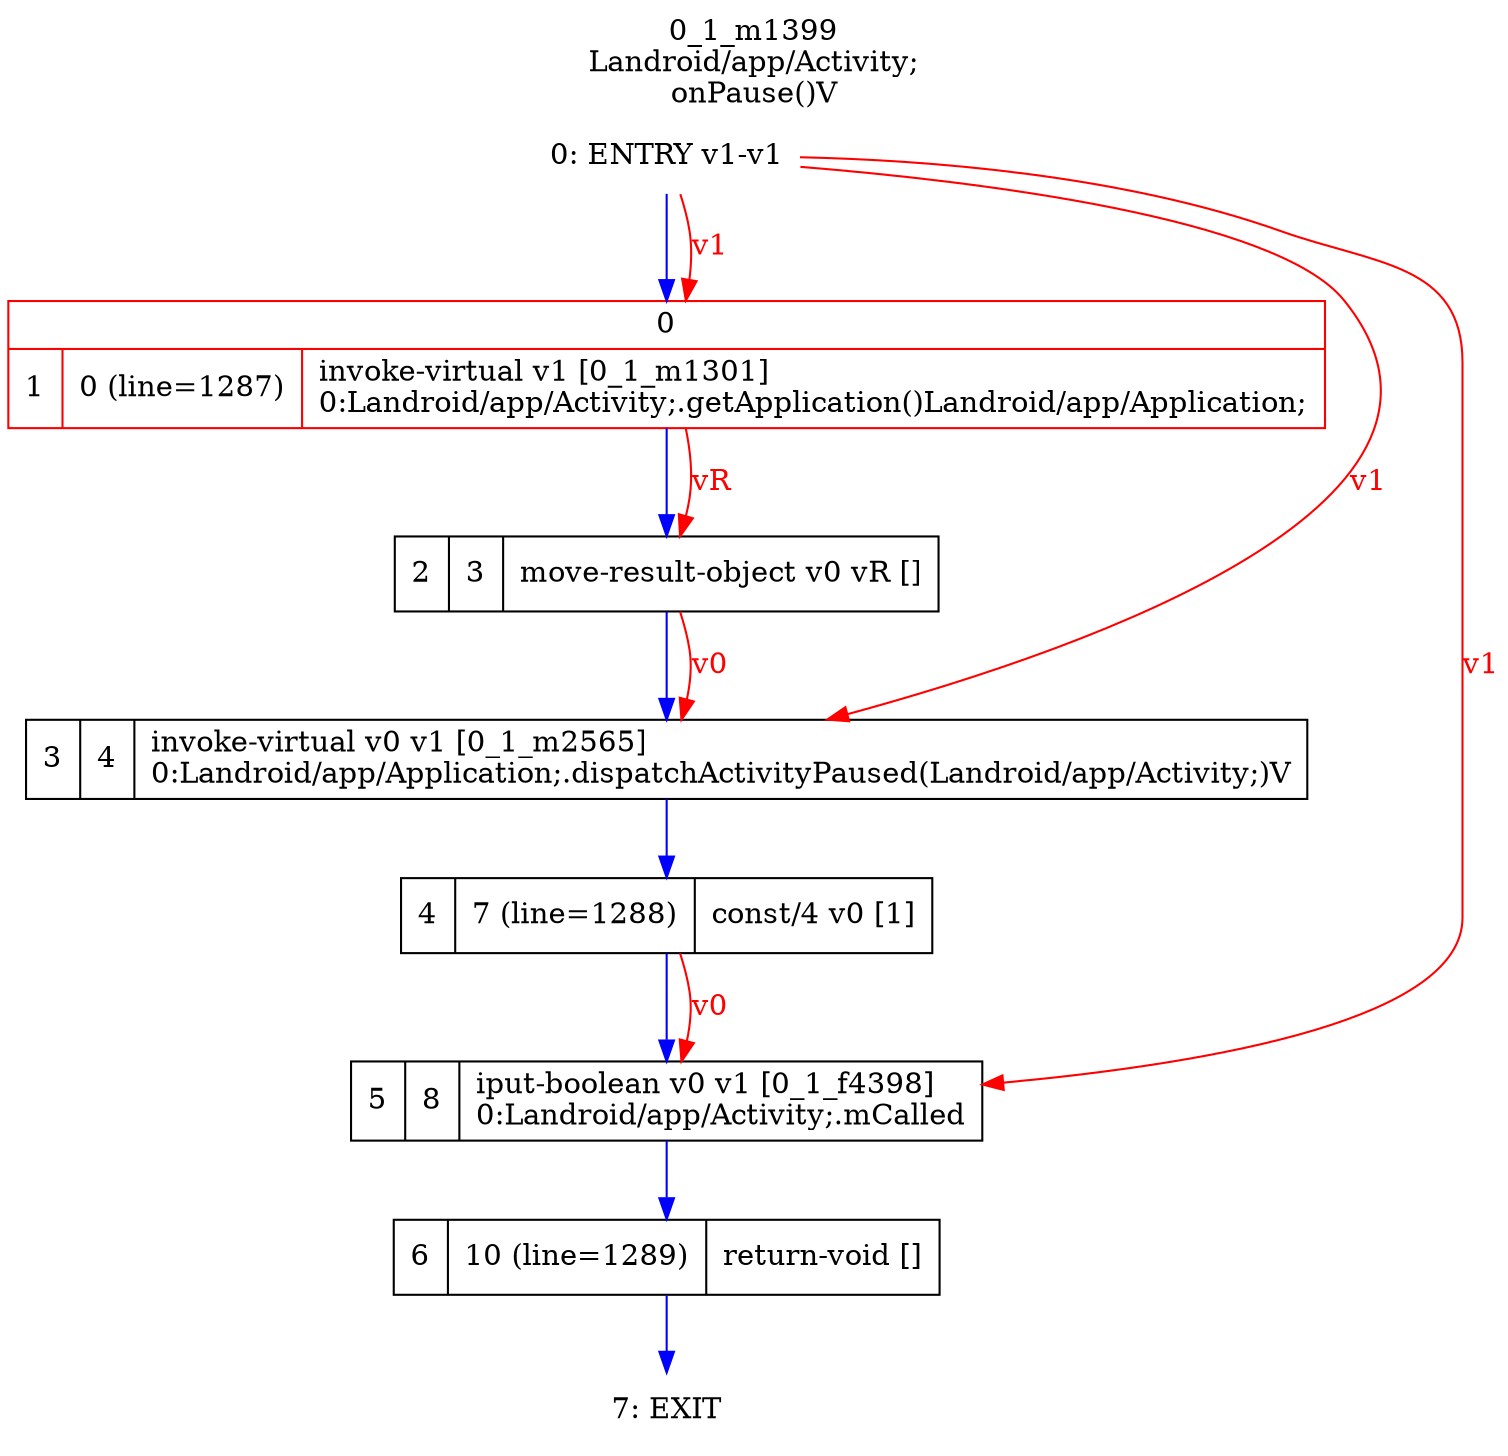 digraph G {
rankdir=UD;
labelloc=t;
label="0_1_m1399\nLandroid/app/Activity;
onPause()V";
0[label="0: ENTRY v1-v1",shape=plaintext];
1[label="{0|{1|0 (line=1287)|invoke-virtual v1 [0_1_m1301]\l0:Landroid/app/Activity;.getApplication()Landroid/app/Application;\l}}",shape=record,URL="0_1_m1301.dot", color=red];
2[label="2|3|move-result-object v0 vR []\l",shape=record];
3[label="3|4|invoke-virtual v0 v1 [0_1_m2565]\l0:Landroid/app/Application;.dispatchActivityPaused(Landroid/app/Activity;)V\l",shape=record,URL="0_1_m2565.dot"];
4[label="4|7 (line=1288)|const/4 v0 [1]\l",shape=record];
5[label="5|8|iput-boolean v0 v1 [0_1_f4398]\l0:Landroid/app/Activity;.mCalled\l",shape=record];
6[label="6|10 (line=1289)|return-void []\l",shape=record];
7[label="7: EXIT",shape=plaintext];
0->1 [color=blue, fontcolor=blue,weight=100, taillabel=""];
1->2 [color=blue, fontcolor=blue,weight=100, taillabel=""];
2->3 [color=blue, fontcolor=blue,weight=100, taillabel=""];
3->4 [color=blue, fontcolor=blue,weight=100, taillabel=""];
4->5 [color=blue, fontcolor=blue,weight=100, taillabel=""];
5->6 [color=blue, fontcolor=blue,weight=100, taillabel=""];
6->7 [color=blue, fontcolor=blue,weight=100, taillabel=""];
0->1 [color=red, fontcolor=red, label="v1"];
1->2 [color=red, fontcolor=red, label="vR"];
0->3 [color=red, fontcolor=red, label="v1"];
2->3 [color=red, fontcolor=red, label="v0"];
0->5 [color=red, fontcolor=red, label="v1"];
4->5 [color=red, fontcolor=red, label="v0"];
}
